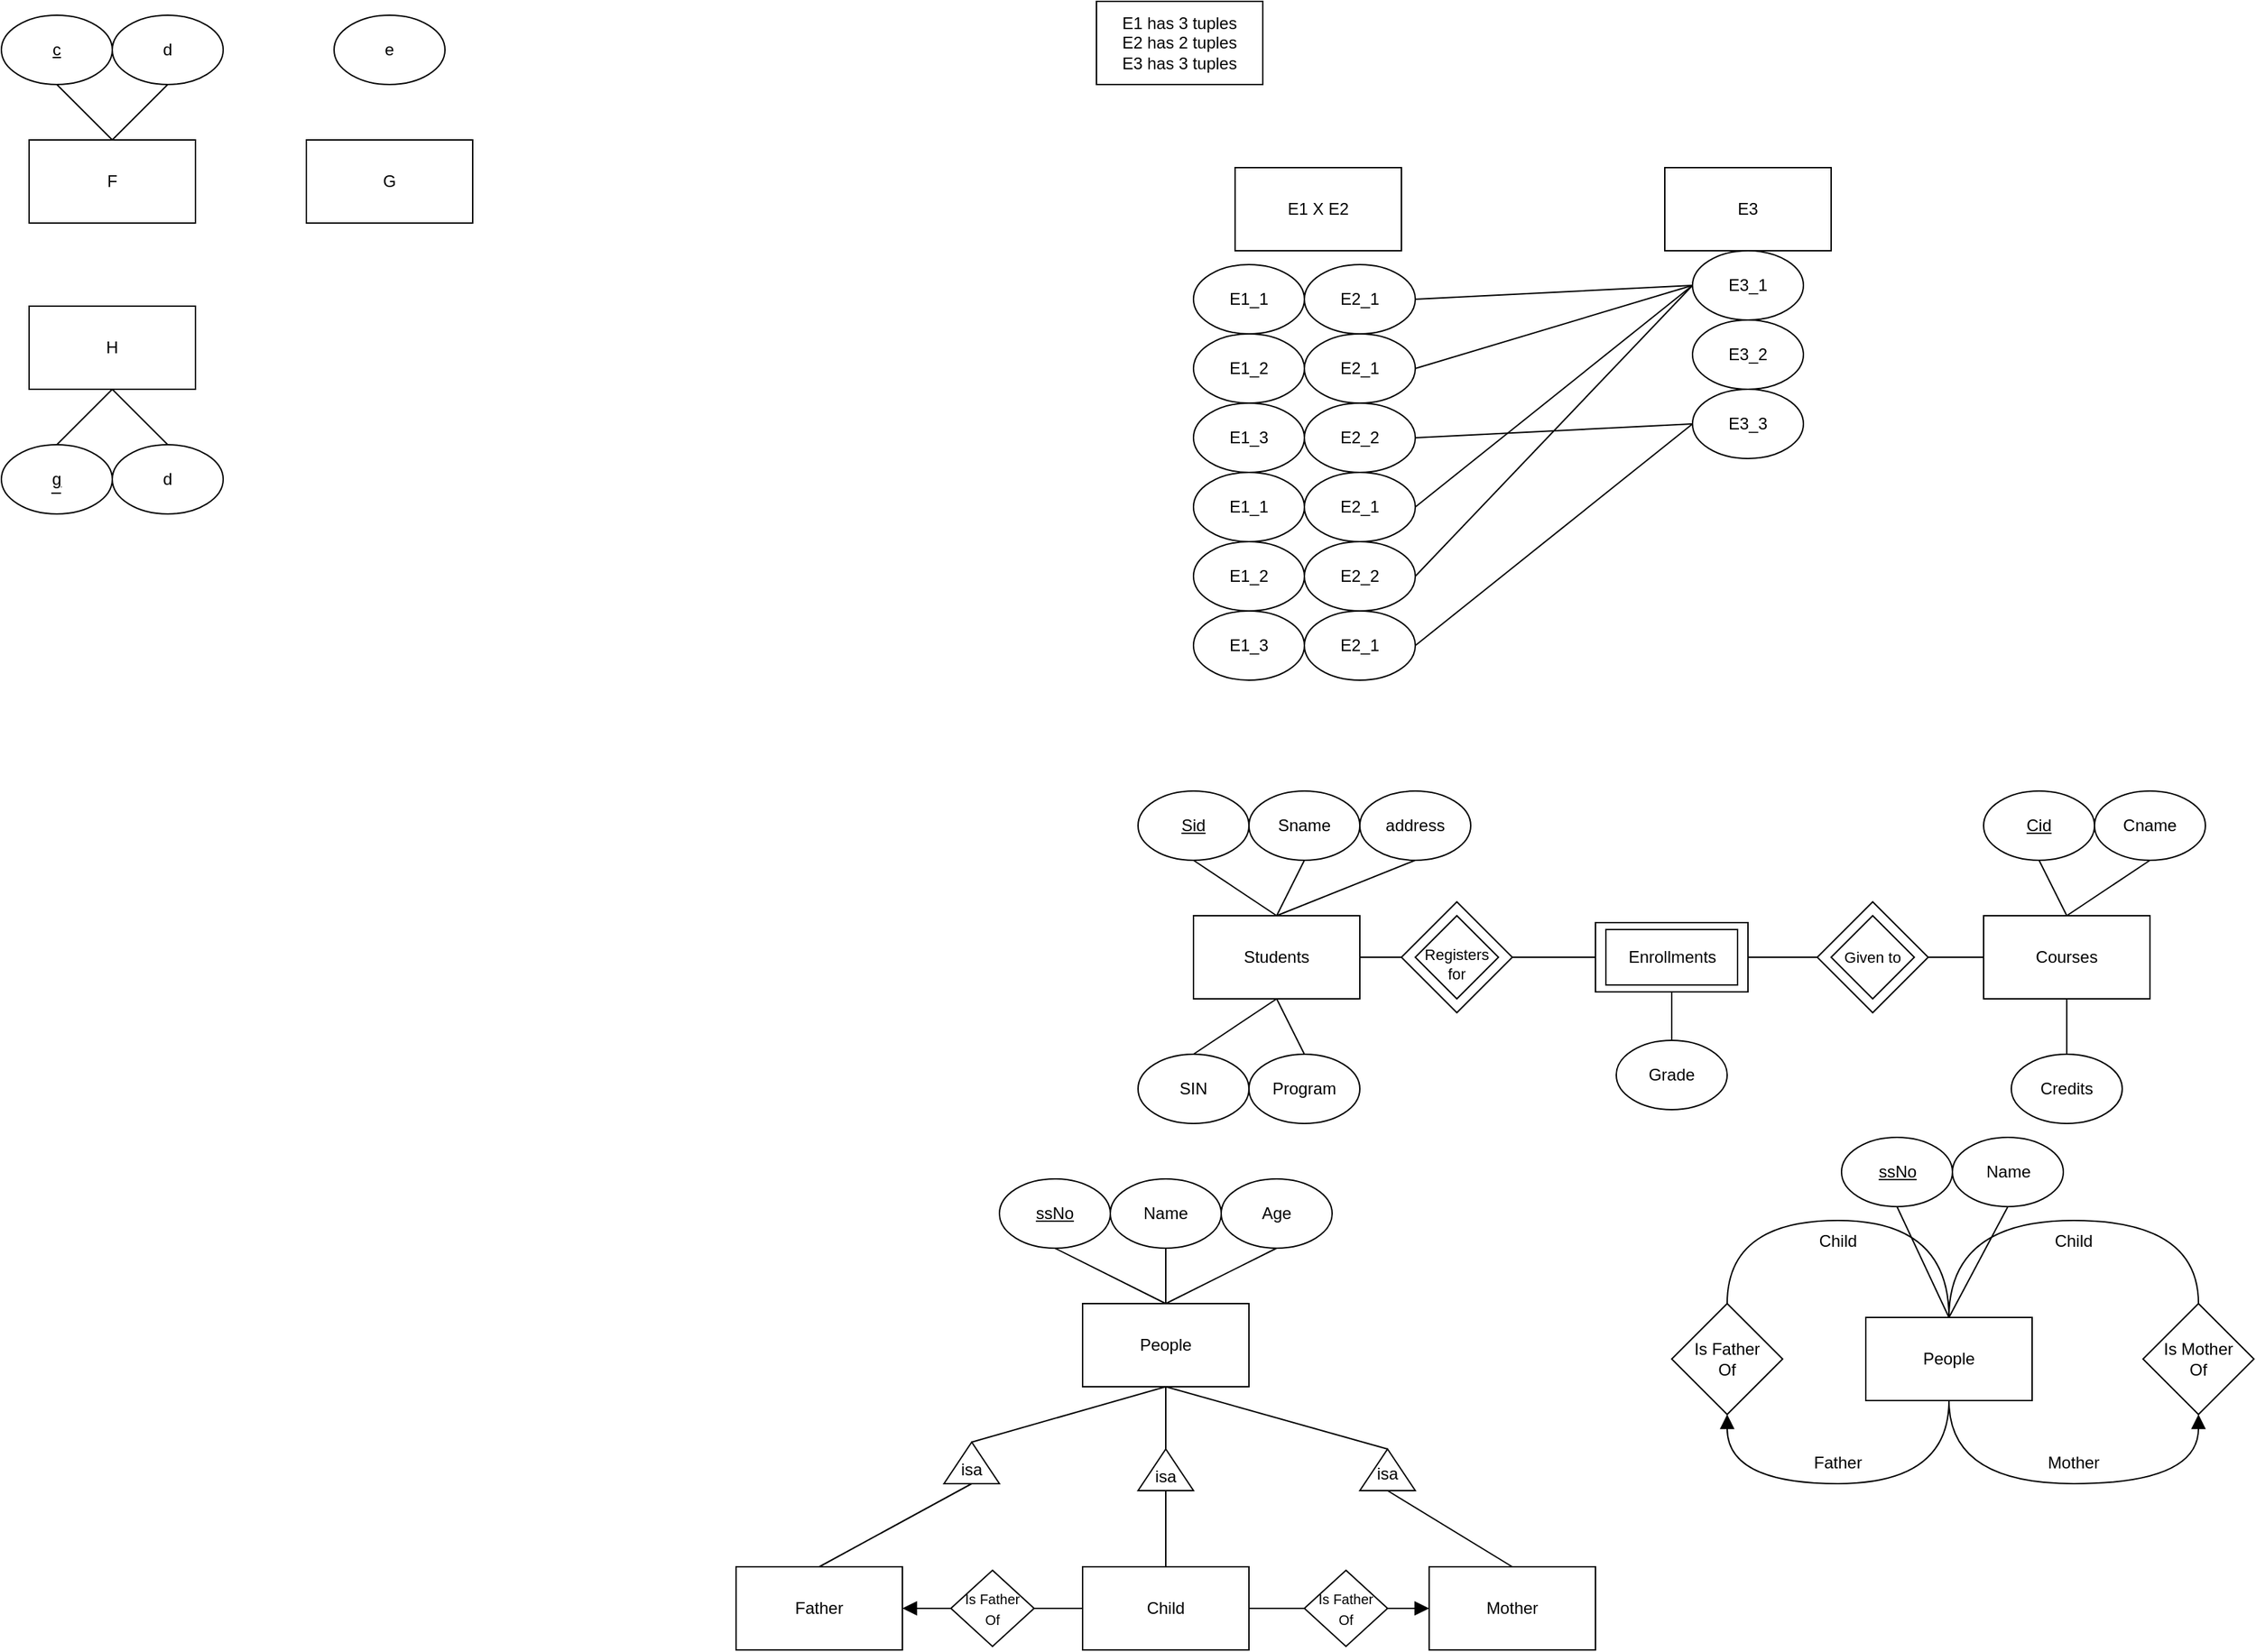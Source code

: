 <mxfile version="26.0.14">
  <diagram name="Page-1" id="ioZMCcdl6tFLgFhenAHJ">
    <mxGraphModel dx="1441" dy="625" grid="1" gridSize="10" guides="1" tooltips="1" connect="1" arrows="1" fold="1" page="1" pageScale="1" pageWidth="850" pageHeight="1100" math="0" shadow="0">
      <root>
        <mxCell id="0" />
        <mxCell id="1" parent="0" />
        <mxCell id="m-kKn_yDEd9-EeiDfFCF-27" value="" style="rounded=0;whiteSpace=wrap;html=1;" parent="1" vertex="1">
          <mxGeometry x="370" y="685" width="110" height="50" as="geometry" />
        </mxCell>
        <mxCell id="a4W7YT4PNdv-LCpokGBB-1" value="E1 has 3 tuples&lt;div&gt;E2 has 2 tuples&lt;/div&gt;&lt;div&gt;E3 has 3 tuples&lt;/div&gt;" style="rounded=0;whiteSpace=wrap;html=1;" parent="1" vertex="1">
          <mxGeometry x="10" y="20" width="120" height="60" as="geometry" />
        </mxCell>
        <mxCell id="a4W7YT4PNdv-LCpokGBB-2" value="E1_1" style="ellipse;whiteSpace=wrap;html=1;" parent="1" vertex="1">
          <mxGeometry x="80" y="210" width="80" height="50" as="geometry" />
        </mxCell>
        <mxCell id="a4W7YT4PNdv-LCpokGBB-3" value="E1_2" style="ellipse;whiteSpace=wrap;html=1;" parent="1" vertex="1">
          <mxGeometry x="80" y="260" width="80" height="50" as="geometry" />
        </mxCell>
        <mxCell id="a4W7YT4PNdv-LCpokGBB-4" value="E1_3" style="ellipse;whiteSpace=wrap;html=1;" parent="1" vertex="1">
          <mxGeometry x="80" y="310" width="80" height="50" as="geometry" />
        </mxCell>
        <mxCell id="a4W7YT4PNdv-LCpokGBB-5" value="E1 X E2" style="rounded=0;whiteSpace=wrap;html=1;" parent="1" vertex="1">
          <mxGeometry x="110" y="140" width="120" height="60" as="geometry" />
        </mxCell>
        <mxCell id="a4W7YT4PNdv-LCpokGBB-6" value="E1_1" style="ellipse;whiteSpace=wrap;html=1;" parent="1" vertex="1">
          <mxGeometry x="80" y="360" width="80" height="50" as="geometry" />
        </mxCell>
        <mxCell id="a4W7YT4PNdv-LCpokGBB-7" value="E1_2" style="ellipse;whiteSpace=wrap;html=1;" parent="1" vertex="1">
          <mxGeometry x="80" y="410" width="80" height="50" as="geometry" />
        </mxCell>
        <mxCell id="a4W7YT4PNdv-LCpokGBB-8" value="E1_3" style="ellipse;whiteSpace=wrap;html=1;" parent="1" vertex="1">
          <mxGeometry x="80" y="460" width="80" height="50" as="geometry" />
        </mxCell>
        <mxCell id="a4W7YT4PNdv-LCpokGBB-9" value="E2_1" style="ellipse;whiteSpace=wrap;html=1;" parent="1" vertex="1">
          <mxGeometry x="160" y="210" width="80" height="50" as="geometry" />
        </mxCell>
        <mxCell id="a4W7YT4PNdv-LCpokGBB-10" value="E2_1" style="ellipse;whiteSpace=wrap;html=1;" parent="1" vertex="1">
          <mxGeometry x="160" y="260" width="80" height="50" as="geometry" />
        </mxCell>
        <mxCell id="a4W7YT4PNdv-LCpokGBB-11" value="E2_2" style="ellipse;whiteSpace=wrap;html=1;" parent="1" vertex="1">
          <mxGeometry x="160" y="310" width="80" height="50" as="geometry" />
        </mxCell>
        <mxCell id="a4W7YT4PNdv-LCpokGBB-12" value="E2_1" style="ellipse;whiteSpace=wrap;html=1;" parent="1" vertex="1">
          <mxGeometry x="160" y="360" width="80" height="50" as="geometry" />
        </mxCell>
        <mxCell id="a4W7YT4PNdv-LCpokGBB-13" value="E2_2" style="ellipse;whiteSpace=wrap;html=1;" parent="1" vertex="1">
          <mxGeometry x="160" y="410" width="80" height="50" as="geometry" />
        </mxCell>
        <mxCell id="a4W7YT4PNdv-LCpokGBB-14" value="E2_1" style="ellipse;whiteSpace=wrap;html=1;" parent="1" vertex="1">
          <mxGeometry x="160" y="460" width="80" height="50" as="geometry" />
        </mxCell>
        <mxCell id="a4W7YT4PNdv-LCpokGBB-15" value="E3" style="rounded=0;whiteSpace=wrap;html=1;" parent="1" vertex="1">
          <mxGeometry x="420" y="140" width="120" height="60" as="geometry" />
        </mxCell>
        <mxCell id="a4W7YT4PNdv-LCpokGBB-17" value="E3_1" style="ellipse;whiteSpace=wrap;html=1;" parent="1" vertex="1">
          <mxGeometry x="440" y="200" width="80" height="50" as="geometry" />
        </mxCell>
        <mxCell id="a4W7YT4PNdv-LCpokGBB-18" value="E3_2" style="ellipse;whiteSpace=wrap;html=1;" parent="1" vertex="1">
          <mxGeometry x="440" y="250" width="80" height="50" as="geometry" />
        </mxCell>
        <mxCell id="a4W7YT4PNdv-LCpokGBB-19" value="E3_3" style="ellipse;whiteSpace=wrap;html=1;" parent="1" vertex="1">
          <mxGeometry x="440" y="300" width="80" height="50" as="geometry" />
        </mxCell>
        <mxCell id="a4W7YT4PNdv-LCpokGBB-20" value="" style="endArrow=none;html=1;rounded=0;exitX=1;exitY=0.5;exitDx=0;exitDy=0;entryX=0;entryY=0.5;entryDx=0;entryDy=0;" parent="1" source="a4W7YT4PNdv-LCpokGBB-9" target="a4W7YT4PNdv-LCpokGBB-17" edge="1">
          <mxGeometry width="50" height="50" relative="1" as="geometry">
            <mxPoint x="400" y="410" as="sourcePoint" />
            <mxPoint x="450" y="360" as="targetPoint" />
          </mxGeometry>
        </mxCell>
        <mxCell id="a4W7YT4PNdv-LCpokGBB-21" value="" style="endArrow=none;html=1;rounded=0;exitX=1;exitY=0.5;exitDx=0;exitDy=0;entryX=0;entryY=0.5;entryDx=0;entryDy=0;" parent="1" source="a4W7YT4PNdv-LCpokGBB-10" target="a4W7YT4PNdv-LCpokGBB-17" edge="1">
          <mxGeometry width="50" height="50" relative="1" as="geometry">
            <mxPoint x="250" y="245" as="sourcePoint" />
            <mxPoint x="450" y="235" as="targetPoint" />
          </mxGeometry>
        </mxCell>
        <mxCell id="a4W7YT4PNdv-LCpokGBB-22" value="" style="endArrow=none;html=1;rounded=0;exitX=1;exitY=0.5;exitDx=0;exitDy=0;entryX=0;entryY=0.5;entryDx=0;entryDy=0;" parent="1" source="a4W7YT4PNdv-LCpokGBB-11" target="a4W7YT4PNdv-LCpokGBB-19" edge="1">
          <mxGeometry width="50" height="50" relative="1" as="geometry">
            <mxPoint x="260" y="255" as="sourcePoint" />
            <mxPoint x="460" y="245" as="targetPoint" />
          </mxGeometry>
        </mxCell>
        <mxCell id="a4W7YT4PNdv-LCpokGBB-23" value="" style="endArrow=none;html=1;rounded=0;exitX=1;exitY=0.5;exitDx=0;exitDy=0;entryX=0;entryY=0.5;entryDx=0;entryDy=0;" parent="1" source="a4W7YT4PNdv-LCpokGBB-12" target="a4W7YT4PNdv-LCpokGBB-17" edge="1">
          <mxGeometry width="50" height="50" relative="1" as="geometry">
            <mxPoint x="270" y="265" as="sourcePoint" />
            <mxPoint x="470" y="255" as="targetPoint" />
          </mxGeometry>
        </mxCell>
        <mxCell id="a4W7YT4PNdv-LCpokGBB-24" value="" style="endArrow=none;html=1;rounded=0;exitX=1;exitY=0.5;exitDx=0;exitDy=0;entryX=0;entryY=0.5;entryDx=0;entryDy=0;" parent="1" source="a4W7YT4PNdv-LCpokGBB-13" target="a4W7YT4PNdv-LCpokGBB-17" edge="1">
          <mxGeometry width="50" height="50" relative="1" as="geometry">
            <mxPoint x="280" y="275" as="sourcePoint" />
            <mxPoint x="480" y="265" as="targetPoint" />
          </mxGeometry>
        </mxCell>
        <mxCell id="a4W7YT4PNdv-LCpokGBB-25" value="" style="endArrow=none;html=1;rounded=0;exitX=1;exitY=0.5;exitDx=0;exitDy=0;entryX=0;entryY=0.5;entryDx=0;entryDy=0;" parent="1" source="a4W7YT4PNdv-LCpokGBB-14" target="a4W7YT4PNdv-LCpokGBB-19" edge="1">
          <mxGeometry width="50" height="50" relative="1" as="geometry">
            <mxPoint x="290" y="285" as="sourcePoint" />
            <mxPoint x="490" y="275" as="targetPoint" />
          </mxGeometry>
        </mxCell>
        <mxCell id="m-kKn_yDEd9-EeiDfFCF-1" value="Students" style="rounded=0;whiteSpace=wrap;html=1;" parent="1" vertex="1">
          <mxGeometry x="80" y="680" width="120" height="60" as="geometry" />
        </mxCell>
        <mxCell id="m-kKn_yDEd9-EeiDfFCF-2" value="&lt;u&gt;Sid&lt;/u&gt;" style="ellipse;whiteSpace=wrap;html=1;" parent="1" vertex="1">
          <mxGeometry x="40" y="590" width="80" height="50" as="geometry" />
        </mxCell>
        <mxCell id="m-kKn_yDEd9-EeiDfFCF-3" value="Sname" style="ellipse;whiteSpace=wrap;html=1;" parent="1" vertex="1">
          <mxGeometry x="120" y="590" width="80" height="50" as="geometry" />
        </mxCell>
        <mxCell id="m-kKn_yDEd9-EeiDfFCF-4" value="address" style="ellipse;whiteSpace=wrap;html=1;" parent="1" vertex="1">
          <mxGeometry x="200" y="590" width="80" height="50" as="geometry" />
        </mxCell>
        <mxCell id="m-kKn_yDEd9-EeiDfFCF-5" value="SIN" style="ellipse;whiteSpace=wrap;html=1;" parent="1" vertex="1">
          <mxGeometry x="40" y="780" width="80" height="50" as="geometry" />
        </mxCell>
        <mxCell id="m-kKn_yDEd9-EeiDfFCF-6" value="Program" style="ellipse;whiteSpace=wrap;html=1;" parent="1" vertex="1">
          <mxGeometry x="120" y="780" width="80" height="50" as="geometry" />
        </mxCell>
        <mxCell id="m-kKn_yDEd9-EeiDfFCF-7" value="" style="endArrow=none;html=1;rounded=0;fontSize=12;startSize=8;endSize=8;curved=1;exitX=0.5;exitY=1;exitDx=0;exitDy=0;entryX=0.5;entryY=0;entryDx=0;entryDy=0;" parent="1" source="m-kKn_yDEd9-EeiDfFCF-2" target="m-kKn_yDEd9-EeiDfFCF-1" edge="1">
          <mxGeometry width="50" height="50" relative="1" as="geometry">
            <mxPoint x="130" y="810" as="sourcePoint" />
            <mxPoint x="180" y="760" as="targetPoint" />
          </mxGeometry>
        </mxCell>
        <mxCell id="m-kKn_yDEd9-EeiDfFCF-9" value="" style="endArrow=none;html=1;rounded=0;fontSize=12;startSize=8;endSize=8;curved=1;exitX=0.5;exitY=1;exitDx=0;exitDy=0;entryX=0.5;entryY=0;entryDx=0;entryDy=0;" parent="1" source="m-kKn_yDEd9-EeiDfFCF-3" target="m-kKn_yDEd9-EeiDfFCF-1" edge="1">
          <mxGeometry width="50" height="50" relative="1" as="geometry">
            <mxPoint x="90" y="650" as="sourcePoint" />
            <mxPoint x="150" y="690" as="targetPoint" />
          </mxGeometry>
        </mxCell>
        <mxCell id="m-kKn_yDEd9-EeiDfFCF-10" value="" style="endArrow=none;html=1;rounded=0;fontSize=12;startSize=8;endSize=8;curved=1;exitX=0.5;exitY=1;exitDx=0;exitDy=0;entryX=0.5;entryY=0;entryDx=0;entryDy=0;" parent="1" source="m-kKn_yDEd9-EeiDfFCF-4" target="m-kKn_yDEd9-EeiDfFCF-1" edge="1">
          <mxGeometry width="50" height="50" relative="1" as="geometry">
            <mxPoint x="100" y="660" as="sourcePoint" />
            <mxPoint x="160" y="700" as="targetPoint" />
          </mxGeometry>
        </mxCell>
        <mxCell id="m-kKn_yDEd9-EeiDfFCF-11" value="" style="endArrow=none;html=1;rounded=0;fontSize=12;startSize=8;endSize=8;curved=1;exitX=0.5;exitY=1;exitDx=0;exitDy=0;entryX=0.5;entryY=0;entryDx=0;entryDy=0;" parent="1" source="m-kKn_yDEd9-EeiDfFCF-1" target="m-kKn_yDEd9-EeiDfFCF-5" edge="1">
          <mxGeometry width="50" height="50" relative="1" as="geometry">
            <mxPoint x="110" y="670" as="sourcePoint" />
            <mxPoint x="170" y="710" as="targetPoint" />
          </mxGeometry>
        </mxCell>
        <mxCell id="m-kKn_yDEd9-EeiDfFCF-12" value="" style="endArrow=none;html=1;rounded=0;fontSize=12;startSize=8;endSize=8;curved=1;exitX=0.5;exitY=1;exitDx=0;exitDy=0;entryX=0.5;entryY=0;entryDx=0;entryDy=0;" parent="1" source="m-kKn_yDEd9-EeiDfFCF-1" target="m-kKn_yDEd9-EeiDfFCF-6" edge="1">
          <mxGeometry width="50" height="50" relative="1" as="geometry">
            <mxPoint x="120" y="680" as="sourcePoint" />
            <mxPoint x="180" y="720" as="targetPoint" />
          </mxGeometry>
        </mxCell>
        <mxCell id="m-kKn_yDEd9-EeiDfFCF-14" value="" style="endArrow=none;html=1;rounded=0;fontSize=12;startSize=8;endSize=8;curved=1;exitX=1;exitY=0.5;exitDx=0;exitDy=0;entryX=0;entryY=0.5;entryDx=0;entryDy=0;" parent="1" source="m-kKn_yDEd9-EeiDfFCF-1" edge="1">
          <mxGeometry width="50" height="50" relative="1" as="geometry">
            <mxPoint x="290" y="770" as="sourcePoint" />
            <mxPoint x="235" y="710" as="targetPoint" />
          </mxGeometry>
        </mxCell>
        <mxCell id="m-kKn_yDEd9-EeiDfFCF-15" value="Courses" style="rounded=0;whiteSpace=wrap;html=1;" parent="1" vertex="1">
          <mxGeometry x="650" y="680" width="120" height="60" as="geometry" />
        </mxCell>
        <mxCell id="m-kKn_yDEd9-EeiDfFCF-17" value="&lt;u&gt;Cid&lt;/u&gt;" style="ellipse;whiteSpace=wrap;html=1;" parent="1" vertex="1">
          <mxGeometry x="650" y="590" width="80" height="50" as="geometry" />
        </mxCell>
        <mxCell id="m-kKn_yDEd9-EeiDfFCF-18" value="" style="endArrow=none;html=1;rounded=0;fontSize=12;startSize=8;endSize=8;curved=1;entryX=0.5;entryY=1;entryDx=0;entryDy=0;exitX=0.5;exitY=0;exitDx=0;exitDy=0;" parent="1" source="m-kKn_yDEd9-EeiDfFCF-15" target="m-kKn_yDEd9-EeiDfFCF-17" edge="1">
          <mxGeometry width="50" height="50" relative="1" as="geometry">
            <mxPoint x="510" y="680" as="sourcePoint" />
            <mxPoint x="560" y="630" as="targetPoint" />
          </mxGeometry>
        </mxCell>
        <mxCell id="m-kKn_yDEd9-EeiDfFCF-19" value="Cname" style="ellipse;whiteSpace=wrap;html=1;" parent="1" vertex="1">
          <mxGeometry x="730" y="590" width="80" height="50" as="geometry" />
        </mxCell>
        <mxCell id="m-kKn_yDEd9-EeiDfFCF-20" value="" style="endArrow=none;html=1;rounded=0;fontSize=12;startSize=8;endSize=8;curved=1;entryX=0.5;entryY=1;entryDx=0;entryDy=0;exitX=0.5;exitY=0;exitDx=0;exitDy=0;" parent="1" source="m-kKn_yDEd9-EeiDfFCF-15" target="m-kKn_yDEd9-EeiDfFCF-19" edge="1">
          <mxGeometry width="50" height="50" relative="1" as="geometry">
            <mxPoint x="720" y="690" as="sourcePoint" />
            <mxPoint x="700" y="650" as="targetPoint" />
          </mxGeometry>
        </mxCell>
        <mxCell id="m-kKn_yDEd9-EeiDfFCF-21" value="" style="endArrow=none;html=1;rounded=0;fontSize=12;startSize=8;endSize=8;curved=1;entryX=0.5;entryY=1;entryDx=0;entryDy=0;exitX=0.5;exitY=0;exitDx=0;exitDy=0;" parent="1" source="m-kKn_yDEd9-EeiDfFCF-22" target="m-kKn_yDEd9-EeiDfFCF-15" edge="1">
          <mxGeometry width="50" height="50" relative="1" as="geometry">
            <mxPoint x="710" y="780" as="sourcePoint" />
            <mxPoint x="710" y="660" as="targetPoint" />
          </mxGeometry>
        </mxCell>
        <mxCell id="m-kKn_yDEd9-EeiDfFCF-22" value="Credits" style="ellipse;whiteSpace=wrap;html=1;" parent="1" vertex="1">
          <mxGeometry x="670" y="780" width="80" height="50" as="geometry" />
        </mxCell>
        <mxCell id="m-kKn_yDEd9-EeiDfFCF-23" value="Grade" style="ellipse;whiteSpace=wrap;html=1;" parent="1" vertex="1">
          <mxGeometry x="385" y="770" width="80" height="50" as="geometry" />
        </mxCell>
        <mxCell id="m-kKn_yDEd9-EeiDfFCF-24" value="" style="endArrow=none;html=1;rounded=0;fontSize=12;startSize=8;endSize=8;curved=1;exitX=0.5;exitY=1;exitDx=0;exitDy=0;entryX=0.5;entryY=0;entryDx=0;entryDy=0;" parent="1" source="m-kKn_yDEd9-EeiDfFCF-27" target="m-kKn_yDEd9-EeiDfFCF-23" edge="1">
          <mxGeometry width="50" height="50" relative="1" as="geometry">
            <mxPoint x="155" y="650" as="sourcePoint" />
            <mxPoint x="175" y="690" as="targetPoint" />
          </mxGeometry>
        </mxCell>
        <mxCell id="m-kKn_yDEd9-EeiDfFCF-26" value="Enrollments" style="rounded=0;whiteSpace=wrap;html=1;" parent="1" vertex="1">
          <mxGeometry x="377.5" y="690" width="95" height="40" as="geometry" />
        </mxCell>
        <mxCell id="m-kKn_yDEd9-EeiDfFCF-28" value="" style="rhombus;whiteSpace=wrap;html=1;" parent="1" vertex="1">
          <mxGeometry x="230" y="670" width="80" height="80" as="geometry" />
        </mxCell>
        <mxCell id="m-kKn_yDEd9-EeiDfFCF-29" value="" style="rhombus;whiteSpace=wrap;html=1;verticalAlign=middle;" parent="1" vertex="1">
          <mxGeometry x="240" y="680" width="60" height="60" as="geometry" />
        </mxCell>
        <mxCell id="m-kKn_yDEd9-EeiDfFCF-30" value="Registers for" style="text;html=1;align=center;verticalAlign=middle;whiteSpace=wrap;rounded=0;fontSize=11;" parent="1" vertex="1">
          <mxGeometry x="240" y="700" width="60" height="30" as="geometry" />
        </mxCell>
        <mxCell id="m-kKn_yDEd9-EeiDfFCF-31" value="" style="endArrow=none;html=1;rounded=0;fontSize=12;startSize=8;endSize=8;curved=1;exitX=1;exitY=0.5;exitDx=0;exitDy=0;entryX=0;entryY=0.5;entryDx=0;entryDy=0;" parent="1" source="m-kKn_yDEd9-EeiDfFCF-28" target="m-kKn_yDEd9-EeiDfFCF-27" edge="1">
          <mxGeometry width="50" height="50" relative="1" as="geometry">
            <mxPoint x="470" y="690" as="sourcePoint" />
            <mxPoint x="520" y="640" as="targetPoint" />
          </mxGeometry>
        </mxCell>
        <mxCell id="m-kKn_yDEd9-EeiDfFCF-32" value="" style="rhombus;whiteSpace=wrap;html=1;" parent="1" vertex="1">
          <mxGeometry x="530" y="670" width="80" height="80" as="geometry" />
        </mxCell>
        <mxCell id="m-kKn_yDEd9-EeiDfFCF-33" value="" style="rhombus;whiteSpace=wrap;html=1;verticalAlign=middle;" parent="1" vertex="1">
          <mxGeometry x="540" y="680" width="60" height="60" as="geometry" />
        </mxCell>
        <mxCell id="m-kKn_yDEd9-EeiDfFCF-34" value="Given to" style="text;html=1;align=center;verticalAlign=middle;whiteSpace=wrap;rounded=0;fontSize=11;" parent="1" vertex="1">
          <mxGeometry x="540" y="695" width="60" height="30" as="geometry" />
        </mxCell>
        <mxCell id="m-kKn_yDEd9-EeiDfFCF-35" value="" style="endArrow=none;html=1;rounded=0;fontSize=12;startSize=8;endSize=8;curved=1;exitX=0;exitY=0.5;exitDx=0;exitDy=0;entryX=1;entryY=0.5;entryDx=0;entryDy=0;" parent="1" source="m-kKn_yDEd9-EeiDfFCF-15" target="m-kKn_yDEd9-EeiDfFCF-32" edge="1">
          <mxGeometry width="50" height="50" relative="1" as="geometry">
            <mxPoint x="320" y="720" as="sourcePoint" />
            <mxPoint x="380" y="720" as="targetPoint" />
          </mxGeometry>
        </mxCell>
        <mxCell id="m-kKn_yDEd9-EeiDfFCF-36" value="" style="endArrow=none;html=1;rounded=0;fontSize=12;startSize=8;endSize=8;curved=1;exitX=1;exitY=0.5;exitDx=0;exitDy=0;entryX=0;entryY=0.5;entryDx=0;entryDy=0;" parent="1" source="m-kKn_yDEd9-EeiDfFCF-27" target="m-kKn_yDEd9-EeiDfFCF-32" edge="1">
          <mxGeometry width="50" height="50" relative="1" as="geometry">
            <mxPoint x="330" y="730" as="sourcePoint" />
            <mxPoint x="390" y="730" as="targetPoint" />
          </mxGeometry>
        </mxCell>
        <mxCell id="m-kKn_yDEd9-EeiDfFCF-37" value="People" style="rounded=0;whiteSpace=wrap;html=1;" parent="1" vertex="1">
          <mxGeometry x="565" y="970" width="120" height="60" as="geometry" />
        </mxCell>
        <mxCell id="m-kKn_yDEd9-EeiDfFCF-38" value="" style="rhombus;whiteSpace=wrap;html=1;" parent="1" vertex="1">
          <mxGeometry x="765" y="960" width="80" height="80" as="geometry" />
        </mxCell>
        <mxCell id="m-kKn_yDEd9-EeiDfFCF-42" value="Is Mother Of" style="text;html=1;align=center;verticalAlign=middle;whiteSpace=wrap;rounded=0;" parent="1" vertex="1">
          <mxGeometry x="775" y="985" width="60" height="30" as="geometry" />
        </mxCell>
        <mxCell id="m-kKn_yDEd9-EeiDfFCF-43" value="" style="endArrow=block;html=1;rounded=0;fontSize=12;startSize=8;endSize=8;curved=1;exitX=0.5;exitY=1;exitDx=0;exitDy=0;entryX=0.5;entryY=1;entryDx=0;entryDy=0;edgeStyle=orthogonalEdgeStyle;startFill=0;endFill=1;" parent="1" source="m-kKn_yDEd9-EeiDfFCF-37" target="m-kKn_yDEd9-EeiDfFCF-38" edge="1">
          <mxGeometry width="50" height="50" relative="1" as="geometry">
            <mxPoint x="885" y="1030" as="sourcePoint" />
            <mxPoint x="935" y="980" as="targetPoint" />
            <Array as="points">
              <mxPoint x="625" y="1090" />
              <mxPoint x="805" y="1090" />
            </Array>
          </mxGeometry>
        </mxCell>
        <mxCell id="m-kKn_yDEd9-EeiDfFCF-44" value="" style="endArrow=none;html=1;rounded=0;fontSize=12;startSize=8;endSize=8;curved=1;exitX=0.5;exitY=0;exitDx=0;exitDy=0;entryX=0.5;entryY=0;entryDx=0;entryDy=0;edgeStyle=orthogonalEdgeStyle;startFill=0;" parent="1" source="m-kKn_yDEd9-EeiDfFCF-38" target="m-kKn_yDEd9-EeiDfFCF-37" edge="1">
          <mxGeometry width="50" height="50" relative="1" as="geometry">
            <mxPoint x="885" y="1030" as="sourcePoint" />
            <mxPoint x="935" y="980" as="targetPoint" />
            <Array as="points">
              <mxPoint x="805" y="900" />
              <mxPoint x="625" y="900" />
            </Array>
          </mxGeometry>
        </mxCell>
        <mxCell id="m-kKn_yDEd9-EeiDfFCF-45" value="Mother" style="text;html=1;align=center;verticalAlign=middle;whiteSpace=wrap;rounded=0;" parent="1" vertex="1">
          <mxGeometry x="685" y="1060" width="60" height="30" as="geometry" />
        </mxCell>
        <mxCell id="m-kKn_yDEd9-EeiDfFCF-46" value="Child" style="text;html=1;align=center;verticalAlign=middle;whiteSpace=wrap;rounded=0;" parent="1" vertex="1">
          <mxGeometry x="685" y="900" width="60" height="30" as="geometry" />
        </mxCell>
        <mxCell id="m-kKn_yDEd9-EeiDfFCF-47" value="Is Father&lt;div&gt;Of&lt;/div&gt;" style="rhombus;whiteSpace=wrap;html=1;" parent="1" vertex="1">
          <mxGeometry x="425" y="960" width="80" height="80" as="geometry" />
        </mxCell>
        <mxCell id="m-kKn_yDEd9-EeiDfFCF-48" value="" style="endArrow=block;html=1;rounded=0;fontSize=12;startSize=8;endSize=8;curved=1;exitX=0.5;exitY=1;exitDx=0;exitDy=0;entryX=0.5;entryY=1;entryDx=0;entryDy=0;edgeStyle=orthogonalEdgeStyle;endFill=1;" parent="1" source="m-kKn_yDEd9-EeiDfFCF-37" target="m-kKn_yDEd9-EeiDfFCF-47" edge="1">
          <mxGeometry width="50" height="50" relative="1" as="geometry">
            <mxPoint x="635" y="940" as="sourcePoint" />
            <mxPoint x="685" y="890" as="targetPoint" />
            <Array as="points">
              <mxPoint x="625" y="1090" />
              <mxPoint x="465" y="1090" />
            </Array>
          </mxGeometry>
        </mxCell>
        <mxCell id="m-kKn_yDEd9-EeiDfFCF-49" value="Father" style="text;html=1;align=center;verticalAlign=middle;whiteSpace=wrap;rounded=0;" parent="1" vertex="1">
          <mxGeometry x="515" y="1060" width="60" height="30" as="geometry" />
        </mxCell>
        <mxCell id="m-kKn_yDEd9-EeiDfFCF-50" value="" style="endArrow=none;html=1;rounded=0;fontSize=12;startSize=8;endSize=8;curved=1;exitX=0.5;exitY=0;exitDx=0;exitDy=0;entryX=0.5;entryY=0;entryDx=0;entryDy=0;edgeStyle=orthogonalEdgeStyle;startFill=0;" parent="1" source="m-kKn_yDEd9-EeiDfFCF-47" target="m-kKn_yDEd9-EeiDfFCF-37" edge="1">
          <mxGeometry width="50" height="50" relative="1" as="geometry">
            <mxPoint x="635" y="940" as="sourcePoint" />
            <mxPoint x="685" y="890" as="targetPoint" />
            <Array as="points">
              <mxPoint x="465" y="900" />
              <mxPoint x="625" y="900" />
            </Array>
          </mxGeometry>
        </mxCell>
        <mxCell id="m-kKn_yDEd9-EeiDfFCF-51" value="Child" style="text;html=1;align=center;verticalAlign=middle;whiteSpace=wrap;rounded=0;" parent="1" vertex="1">
          <mxGeometry x="515" y="900" width="60" height="30" as="geometry" />
        </mxCell>
        <mxCell id="m-kKn_yDEd9-EeiDfFCF-52" value="&lt;u&gt;ssNo&lt;/u&gt;" style="ellipse;whiteSpace=wrap;html=1;" parent="1" vertex="1">
          <mxGeometry x="547.5" y="840" width="80" height="50" as="geometry" />
        </mxCell>
        <mxCell id="m-kKn_yDEd9-EeiDfFCF-53" value="Name" style="ellipse;whiteSpace=wrap;html=1;" parent="1" vertex="1">
          <mxGeometry x="627.5" y="840" width="80" height="50" as="geometry" />
        </mxCell>
        <mxCell id="m-kKn_yDEd9-EeiDfFCF-54" value="" style="endArrow=none;html=1;rounded=0;fontSize=12;startSize=8;endSize=8;curved=1;entryX=0.5;entryY=1;entryDx=0;entryDy=0;exitX=0.5;exitY=0;exitDx=0;exitDy=0;" parent="1" source="m-kKn_yDEd9-EeiDfFCF-37" target="m-kKn_yDEd9-EeiDfFCF-52" edge="1">
          <mxGeometry width="50" height="50" relative="1" as="geometry">
            <mxPoint x="605" y="950" as="sourcePoint" />
            <mxPoint x="655" y="900" as="targetPoint" />
          </mxGeometry>
        </mxCell>
        <mxCell id="m-kKn_yDEd9-EeiDfFCF-55" value="" style="endArrow=none;html=1;rounded=0;fontSize=12;startSize=8;endSize=8;curved=1;entryX=0.5;entryY=1;entryDx=0;entryDy=0;exitX=0.5;exitY=0;exitDx=0;exitDy=0;" parent="1" source="m-kKn_yDEd9-EeiDfFCF-37" target="m-kKn_yDEd9-EeiDfFCF-53" edge="1">
          <mxGeometry width="50" height="50" relative="1" as="geometry">
            <mxPoint x="635" y="980" as="sourcePoint" />
            <mxPoint x="598" y="900" as="targetPoint" />
          </mxGeometry>
        </mxCell>
        <mxCell id="m-kKn_yDEd9-EeiDfFCF-56" value="People" style="rounded=0;whiteSpace=wrap;html=1;" parent="1" vertex="1">
          <mxGeometry y="960" width="120" height="60" as="geometry" />
        </mxCell>
        <mxCell id="m-kKn_yDEd9-EeiDfFCF-57" value="&lt;u&gt;ssNo&lt;/u&gt;" style="ellipse;whiteSpace=wrap;html=1;" parent="1" vertex="1">
          <mxGeometry x="-60" y="870" width="80" height="50" as="geometry" />
        </mxCell>
        <mxCell id="m-kKn_yDEd9-EeiDfFCF-58" value="Name" style="ellipse;whiteSpace=wrap;html=1;" parent="1" vertex="1">
          <mxGeometry x="20" y="870" width="80" height="50" as="geometry" />
        </mxCell>
        <mxCell id="m-kKn_yDEd9-EeiDfFCF-59" value="Age" style="ellipse;whiteSpace=wrap;html=1;" parent="1" vertex="1">
          <mxGeometry x="100" y="870" width="80" height="50" as="geometry" />
        </mxCell>
        <mxCell id="m-kKn_yDEd9-EeiDfFCF-60" value="" style="endArrow=none;html=1;rounded=0;fontSize=12;startSize=8;endSize=8;curved=1;exitX=0.5;exitY=1;exitDx=0;exitDy=0;entryX=0.5;entryY=0;entryDx=0;entryDy=0;" parent="1" source="m-kKn_yDEd9-EeiDfFCF-57" target="m-kKn_yDEd9-EeiDfFCF-56" edge="1">
          <mxGeometry width="50" height="50" relative="1" as="geometry">
            <mxPoint x="70" y="970" as="sourcePoint" />
            <mxPoint x="120" y="920" as="targetPoint" />
          </mxGeometry>
        </mxCell>
        <mxCell id="m-kKn_yDEd9-EeiDfFCF-61" value="" style="endArrow=none;html=1;rounded=0;fontSize=12;startSize=8;endSize=8;curved=1;exitX=0.5;exitY=1;exitDx=0;exitDy=0;entryX=0.5;entryY=0;entryDx=0;entryDy=0;" parent="1" source="m-kKn_yDEd9-EeiDfFCF-58" target="m-kKn_yDEd9-EeiDfFCF-56" edge="1">
          <mxGeometry width="50" height="50" relative="1" as="geometry">
            <mxPoint x="-10" y="930" as="sourcePoint" />
            <mxPoint x="70" y="970" as="targetPoint" />
          </mxGeometry>
        </mxCell>
        <mxCell id="m-kKn_yDEd9-EeiDfFCF-62" value="" style="endArrow=none;html=1;rounded=0;fontSize=12;startSize=8;endSize=8;curved=1;exitX=0.5;exitY=1;exitDx=0;exitDy=0;entryX=0.5;entryY=0;entryDx=0;entryDy=0;" parent="1" source="m-kKn_yDEd9-EeiDfFCF-59" target="m-kKn_yDEd9-EeiDfFCF-56" edge="1">
          <mxGeometry width="50" height="50" relative="1" as="geometry">
            <mxPoint x="-10" y="930" as="sourcePoint" />
            <mxPoint x="70" y="970" as="targetPoint" />
          </mxGeometry>
        </mxCell>
        <mxCell id="m-kKn_yDEd9-EeiDfFCF-63" value="" style="endArrow=none;html=1;rounded=0;fontSize=12;startSize=8;endSize=8;curved=1;entryX=0.5;entryY=1;entryDx=0;entryDy=0;exitX=1;exitY=0.5;exitDx=0;exitDy=0;" parent="1" source="m-kKn_yDEd9-EeiDfFCF-65" target="m-kKn_yDEd9-EeiDfFCF-56" edge="1">
          <mxGeometry width="50" height="50" relative="1" as="geometry">
            <mxPoint x="-40" y="1070" as="sourcePoint" />
            <mxPoint x="50" y="1030" as="targetPoint" />
          </mxGeometry>
        </mxCell>
        <mxCell id="m-kKn_yDEd9-EeiDfFCF-64" value="" style="endArrow=none;html=1;rounded=0;fontSize=12;startSize=8;endSize=8;curved=1;entryX=0.5;entryY=1;entryDx=0;entryDy=0;exitX=1;exitY=0.5;exitDx=0;exitDy=0;" parent="1" source="m-kKn_yDEd9-EeiDfFCF-67" target="m-kKn_yDEd9-EeiDfFCF-56" edge="1">
          <mxGeometry width="50" height="50" relative="1" as="geometry">
            <mxPoint x="160" y="1070" as="sourcePoint" />
            <mxPoint x="70" y="1030" as="targetPoint" />
          </mxGeometry>
        </mxCell>
        <mxCell id="m-kKn_yDEd9-EeiDfFCF-65" value="" style="triangle;whiteSpace=wrap;html=1;rotation=-90;" parent="1" vertex="1">
          <mxGeometry x="-95" y="1055" width="30" height="40" as="geometry" />
        </mxCell>
        <mxCell id="m-kKn_yDEd9-EeiDfFCF-66" value="isa" style="text;html=1;align=center;verticalAlign=middle;whiteSpace=wrap;rounded=0;" parent="1" vertex="1">
          <mxGeometry x="-110" y="1070" width="60" height="20" as="geometry" />
        </mxCell>
        <mxCell id="m-kKn_yDEd9-EeiDfFCF-67" value="" style="triangle;whiteSpace=wrap;html=1;rotation=-90;" parent="1" vertex="1">
          <mxGeometry x="205" y="1060" width="30" height="40" as="geometry" />
        </mxCell>
        <mxCell id="m-kKn_yDEd9-EeiDfFCF-68" value="isa" style="text;html=1;align=center;verticalAlign=middle;whiteSpace=wrap;rounded=0;" parent="1" vertex="1">
          <mxGeometry x="190" y="1070" width="60" height="25" as="geometry" />
        </mxCell>
        <mxCell id="m-kKn_yDEd9-EeiDfFCF-69" value="" style="endArrow=none;html=1;rounded=0;fontSize=12;startSize=8;endSize=8;curved=1;exitX=0.5;exitY=1;exitDx=0;exitDy=0;entryX=0.5;entryY=0;entryDx=0;entryDy=0;" parent="1" source="m-kKn_yDEd9-EeiDfFCF-66" target="m-kKn_yDEd9-EeiDfFCF-71" edge="1">
          <mxGeometry width="50" height="50" relative="1" as="geometry">
            <mxPoint x="50" y="1100" as="sourcePoint" />
            <mxPoint x="-35" y="1150" as="targetPoint" />
          </mxGeometry>
        </mxCell>
        <mxCell id="m-kKn_yDEd9-EeiDfFCF-70" value="" style="endArrow=none;html=1;rounded=0;fontSize=12;startSize=8;endSize=8;curved=1;exitX=0.5;exitY=1;exitDx=0;exitDy=0;entryX=0.5;entryY=0;entryDx=0;entryDy=0;" parent="1" source="m-kKn_yDEd9-EeiDfFCF-68" target="m-kKn_yDEd9-EeiDfFCF-72" edge="1">
          <mxGeometry width="50" height="50" relative="1" as="geometry">
            <mxPoint x="159.17" y="1100" as="sourcePoint" />
            <mxPoint x="159.17" y="1155" as="targetPoint" />
          </mxGeometry>
        </mxCell>
        <mxCell id="m-kKn_yDEd9-EeiDfFCF-71" value="Father" style="rounded=0;whiteSpace=wrap;html=1;" parent="1" vertex="1">
          <mxGeometry x="-250" y="1150" width="120" height="60" as="geometry" />
        </mxCell>
        <mxCell id="m-kKn_yDEd9-EeiDfFCF-72" value="Mother" style="rounded=0;whiteSpace=wrap;html=1;" parent="1" vertex="1">
          <mxGeometry x="250" y="1150" width="120" height="60" as="geometry" />
        </mxCell>
        <mxCell id="m-kKn_yDEd9-EeiDfFCF-73" value="Child" style="rounded=0;whiteSpace=wrap;html=1;" parent="1" vertex="1">
          <mxGeometry y="1150" width="120" height="60" as="geometry" />
        </mxCell>
        <mxCell id="m-kKn_yDEd9-EeiDfFCF-74" value="" style="endArrow=none;html=1;rounded=0;fontSize=12;startSize=8;endSize=8;curved=1;entryX=0.5;entryY=1;entryDx=0;entryDy=0;exitX=1;exitY=0.5;exitDx=0;exitDy=0;" parent="1" source="m-kKn_yDEd9-EeiDfFCF-75" target="m-kKn_yDEd9-EeiDfFCF-56" edge="1">
          <mxGeometry width="50" height="50" relative="1" as="geometry">
            <mxPoint x="60" y="1050" as="sourcePoint" />
            <mxPoint x="70" y="1030" as="targetPoint" />
          </mxGeometry>
        </mxCell>
        <mxCell id="m-kKn_yDEd9-EeiDfFCF-75" value="" style="triangle;whiteSpace=wrap;html=1;rotation=-90;" parent="1" vertex="1">
          <mxGeometry x="45" y="1060" width="30" height="40" as="geometry" />
        </mxCell>
        <mxCell id="m-kKn_yDEd9-EeiDfFCF-76" value="isa" style="text;html=1;align=center;verticalAlign=middle;whiteSpace=wrap;rounded=0;" parent="1" vertex="1">
          <mxGeometry x="30" y="1075" width="60" height="20" as="geometry" />
        </mxCell>
        <mxCell id="m-kKn_yDEd9-EeiDfFCF-77" value="" style="endArrow=none;html=1;rounded=0;fontSize=12;startSize=8;endSize=8;curved=1;entryX=0.5;entryY=1;entryDx=0;entryDy=0;exitX=0.5;exitY=0;exitDx=0;exitDy=0;" parent="1" source="m-kKn_yDEd9-EeiDfFCF-73" target="m-kKn_yDEd9-EeiDfFCF-76" edge="1">
          <mxGeometry width="50" height="50" relative="1" as="geometry">
            <mxPoint x="70" y="1075" as="sourcePoint" />
            <mxPoint x="70" y="1030" as="targetPoint" />
          </mxGeometry>
        </mxCell>
        <mxCell id="m-kKn_yDEd9-EeiDfFCF-78" value="&lt;font style=&quot;font-size: 10px;&quot;&gt;Is Father&lt;/font&gt;&lt;div&gt;&lt;font style=&quot;font-size: 10px;&quot;&gt;Of&lt;/font&gt;&lt;/div&gt;" style="rhombus;whiteSpace=wrap;html=1;" parent="1" vertex="1">
          <mxGeometry x="-95" y="1152.5" width="60" height="55" as="geometry" />
        </mxCell>
        <mxCell id="m-kKn_yDEd9-EeiDfFCF-79" value="" style="endArrow=none;html=1;rounded=0;fontSize=12;startSize=8;endSize=8;curved=1;exitX=1;exitY=0.5;exitDx=0;exitDy=0;entryX=0;entryY=0.5;entryDx=0;entryDy=0;endFill=1;startFill=1;startArrow=block;" parent="1" source="m-kKn_yDEd9-EeiDfFCF-71" target="m-kKn_yDEd9-EeiDfFCF-78" edge="1">
          <mxGeometry width="50" height="50" relative="1" as="geometry">
            <mxPoint x="-60" y="1090" as="sourcePoint" />
            <mxPoint x="-10" y="1040" as="targetPoint" />
          </mxGeometry>
        </mxCell>
        <mxCell id="m-kKn_yDEd9-EeiDfFCF-80" value="" style="endArrow=none;html=1;rounded=0;fontSize=12;startSize=8;endSize=8;curved=1;exitX=1;exitY=0.5;exitDx=0;exitDy=0;entryX=0;entryY=0.5;entryDx=0;entryDy=0;" parent="1" source="m-kKn_yDEd9-EeiDfFCF-78" target="m-kKn_yDEd9-EeiDfFCF-73" edge="1">
          <mxGeometry width="50" height="50" relative="1" as="geometry">
            <mxPoint x="-120" y="1190" as="sourcePoint" />
            <mxPoint x="-80" y="1190" as="targetPoint" />
          </mxGeometry>
        </mxCell>
        <mxCell id="m-kKn_yDEd9-EeiDfFCF-81" value="&lt;font style=&quot;font-size: 10px;&quot;&gt;Is Father&lt;/font&gt;&lt;div&gt;&lt;font style=&quot;font-size: 10px;&quot;&gt;Of&lt;/font&gt;&lt;/div&gt;" style="rhombus;whiteSpace=wrap;html=1;" parent="1" vertex="1">
          <mxGeometry x="160" y="1152.5" width="60" height="55" as="geometry" />
        </mxCell>
        <mxCell id="m-kKn_yDEd9-EeiDfFCF-83" value="" style="endArrow=none;html=1;rounded=0;fontSize=12;startSize=8;endSize=8;curved=1;exitX=1;exitY=0.5;exitDx=0;exitDy=0;entryX=0;entryY=0.5;entryDx=0;entryDy=0;" parent="1" source="m-kKn_yDEd9-EeiDfFCF-73" target="m-kKn_yDEd9-EeiDfFCF-81" edge="1">
          <mxGeometry width="50" height="50" relative="1" as="geometry">
            <mxPoint x="70" y="1100" as="sourcePoint" />
            <mxPoint x="120" y="1050" as="targetPoint" />
          </mxGeometry>
        </mxCell>
        <mxCell id="m-kKn_yDEd9-EeiDfFCF-84" value="" style="endArrow=block;html=1;rounded=0;fontSize=12;startSize=8;endSize=8;curved=1;exitX=1;exitY=0.5;exitDx=0;exitDy=0;entryX=0;entryY=0.5;entryDx=0;entryDy=0;endFill=1;" parent="1" source="m-kKn_yDEd9-EeiDfFCF-81" target="m-kKn_yDEd9-EeiDfFCF-72" edge="1">
          <mxGeometry width="50" height="50" relative="1" as="geometry">
            <mxPoint x="130" y="1120" as="sourcePoint" />
            <mxPoint x="180" y="1070" as="targetPoint" />
          </mxGeometry>
        </mxCell>
        <mxCell id="mQdLICwepYHGDlbxG2qc-1" value="F" style="rounded=0;whiteSpace=wrap;html=1;" vertex="1" parent="1">
          <mxGeometry x="-760" y="120" width="120" height="60" as="geometry" />
        </mxCell>
        <mxCell id="mQdLICwepYHGDlbxG2qc-2" value="&lt;u&gt;c&lt;/u&gt;" style="ellipse;whiteSpace=wrap;html=1;" vertex="1" parent="1">
          <mxGeometry x="-780" y="30" width="80" height="50" as="geometry" />
        </mxCell>
        <mxCell id="mQdLICwepYHGDlbxG2qc-3" value="d" style="ellipse;whiteSpace=wrap;html=1;" vertex="1" parent="1">
          <mxGeometry x="-700" y="30" width="80" height="50" as="geometry" />
        </mxCell>
        <mxCell id="mQdLICwepYHGDlbxG2qc-4" value="" style="endArrow=none;html=1;rounded=0;exitX=0.5;exitY=0;exitDx=0;exitDy=0;entryX=0.5;entryY=1;entryDx=0;entryDy=0;" edge="1" parent="1" source="mQdLICwepYHGDlbxG2qc-1" target="mQdLICwepYHGDlbxG2qc-2">
          <mxGeometry width="50" height="50" relative="1" as="geometry">
            <mxPoint x="-620" y="220" as="sourcePoint" />
            <mxPoint x="-570" y="170" as="targetPoint" />
          </mxGeometry>
        </mxCell>
        <mxCell id="mQdLICwepYHGDlbxG2qc-5" value="" style="endArrow=none;html=1;rounded=0;exitX=0.5;exitY=1;exitDx=0;exitDy=0;entryX=0.5;entryY=0;entryDx=0;entryDy=0;" edge="1" parent="1" source="mQdLICwepYHGDlbxG2qc-3" target="mQdLICwepYHGDlbxG2qc-1">
          <mxGeometry width="50" height="50" relative="1" as="geometry">
            <mxPoint x="-690" y="130" as="sourcePoint" />
            <mxPoint x="-730" y="90" as="targetPoint" />
          </mxGeometry>
        </mxCell>
        <mxCell id="mQdLICwepYHGDlbxG2qc-6" value="G" style="rounded=0;whiteSpace=wrap;html=1;" vertex="1" parent="1">
          <mxGeometry x="-560" y="120" width="120" height="60" as="geometry" />
        </mxCell>
        <mxCell id="mQdLICwepYHGDlbxG2qc-7" value="e" style="ellipse;whiteSpace=wrap;html=1;" vertex="1" parent="1">
          <mxGeometry x="-540" y="30" width="80" height="50" as="geometry" />
        </mxCell>
        <mxCell id="mQdLICwepYHGDlbxG2qc-8" value="H" style="rounded=0;whiteSpace=wrap;html=1;" vertex="1" parent="1">
          <mxGeometry x="-760" y="240" width="120" height="60" as="geometry" />
        </mxCell>
        <mxCell id="mQdLICwepYHGDlbxG2qc-9" value="&lt;u&gt;g&lt;/u&gt;" style="ellipse;whiteSpace=wrap;html=1;" vertex="1" parent="1">
          <mxGeometry x="-780" y="340" width="80" height="50" as="geometry" />
        </mxCell>
        <mxCell id="mQdLICwepYHGDlbxG2qc-10" value="d" style="ellipse;whiteSpace=wrap;html=1;" vertex="1" parent="1">
          <mxGeometry x="-700" y="340" width="80" height="50" as="geometry" />
        </mxCell>
        <mxCell id="mQdLICwepYHGDlbxG2qc-11" value="" style="endArrow=none;html=1;rounded=0;" edge="1" parent="1">
          <mxGeometry width="50" height="50" relative="1" as="geometry">
            <mxPoint x="-744" y="375" as="sourcePoint" />
            <mxPoint x="-737" y="375" as="targetPoint" />
            <Array as="points" />
          </mxGeometry>
        </mxCell>
        <mxCell id="mQdLICwepYHGDlbxG2qc-12" value="" style="endArrow=none;html=1;rounded=0;exitX=0.5;exitY=1;exitDx=0;exitDy=0;entryX=0.5;entryY=0;entryDx=0;entryDy=0;" edge="1" parent="1" source="mQdLICwepYHGDlbxG2qc-8" target="mQdLICwepYHGDlbxG2qc-9">
          <mxGeometry width="50" height="50" relative="1" as="geometry">
            <mxPoint x="-660" y="290" as="sourcePoint" />
            <mxPoint x="-610" y="240" as="targetPoint" />
          </mxGeometry>
        </mxCell>
        <mxCell id="mQdLICwepYHGDlbxG2qc-13" value="" style="endArrow=none;html=1;rounded=0;exitX=0.5;exitY=1;exitDx=0;exitDy=0;entryX=0.5;entryY=0;entryDx=0;entryDy=0;" edge="1" parent="1" source="mQdLICwepYHGDlbxG2qc-8" target="mQdLICwepYHGDlbxG2qc-10">
          <mxGeometry width="50" height="50" relative="1" as="geometry">
            <mxPoint x="-690" y="310" as="sourcePoint" />
            <mxPoint x="-730" y="350" as="targetPoint" />
          </mxGeometry>
        </mxCell>
      </root>
    </mxGraphModel>
  </diagram>
</mxfile>
